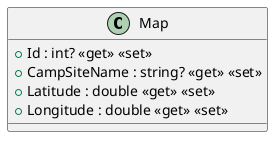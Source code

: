 @startuml
class Map {
    + Id : int? <<get>> <<set>>
    + CampSiteName : string? <<get>> <<set>>
    + Latitude : double <<get>> <<set>>
    + Longitude : double <<get>> <<set>>
}
@enduml
